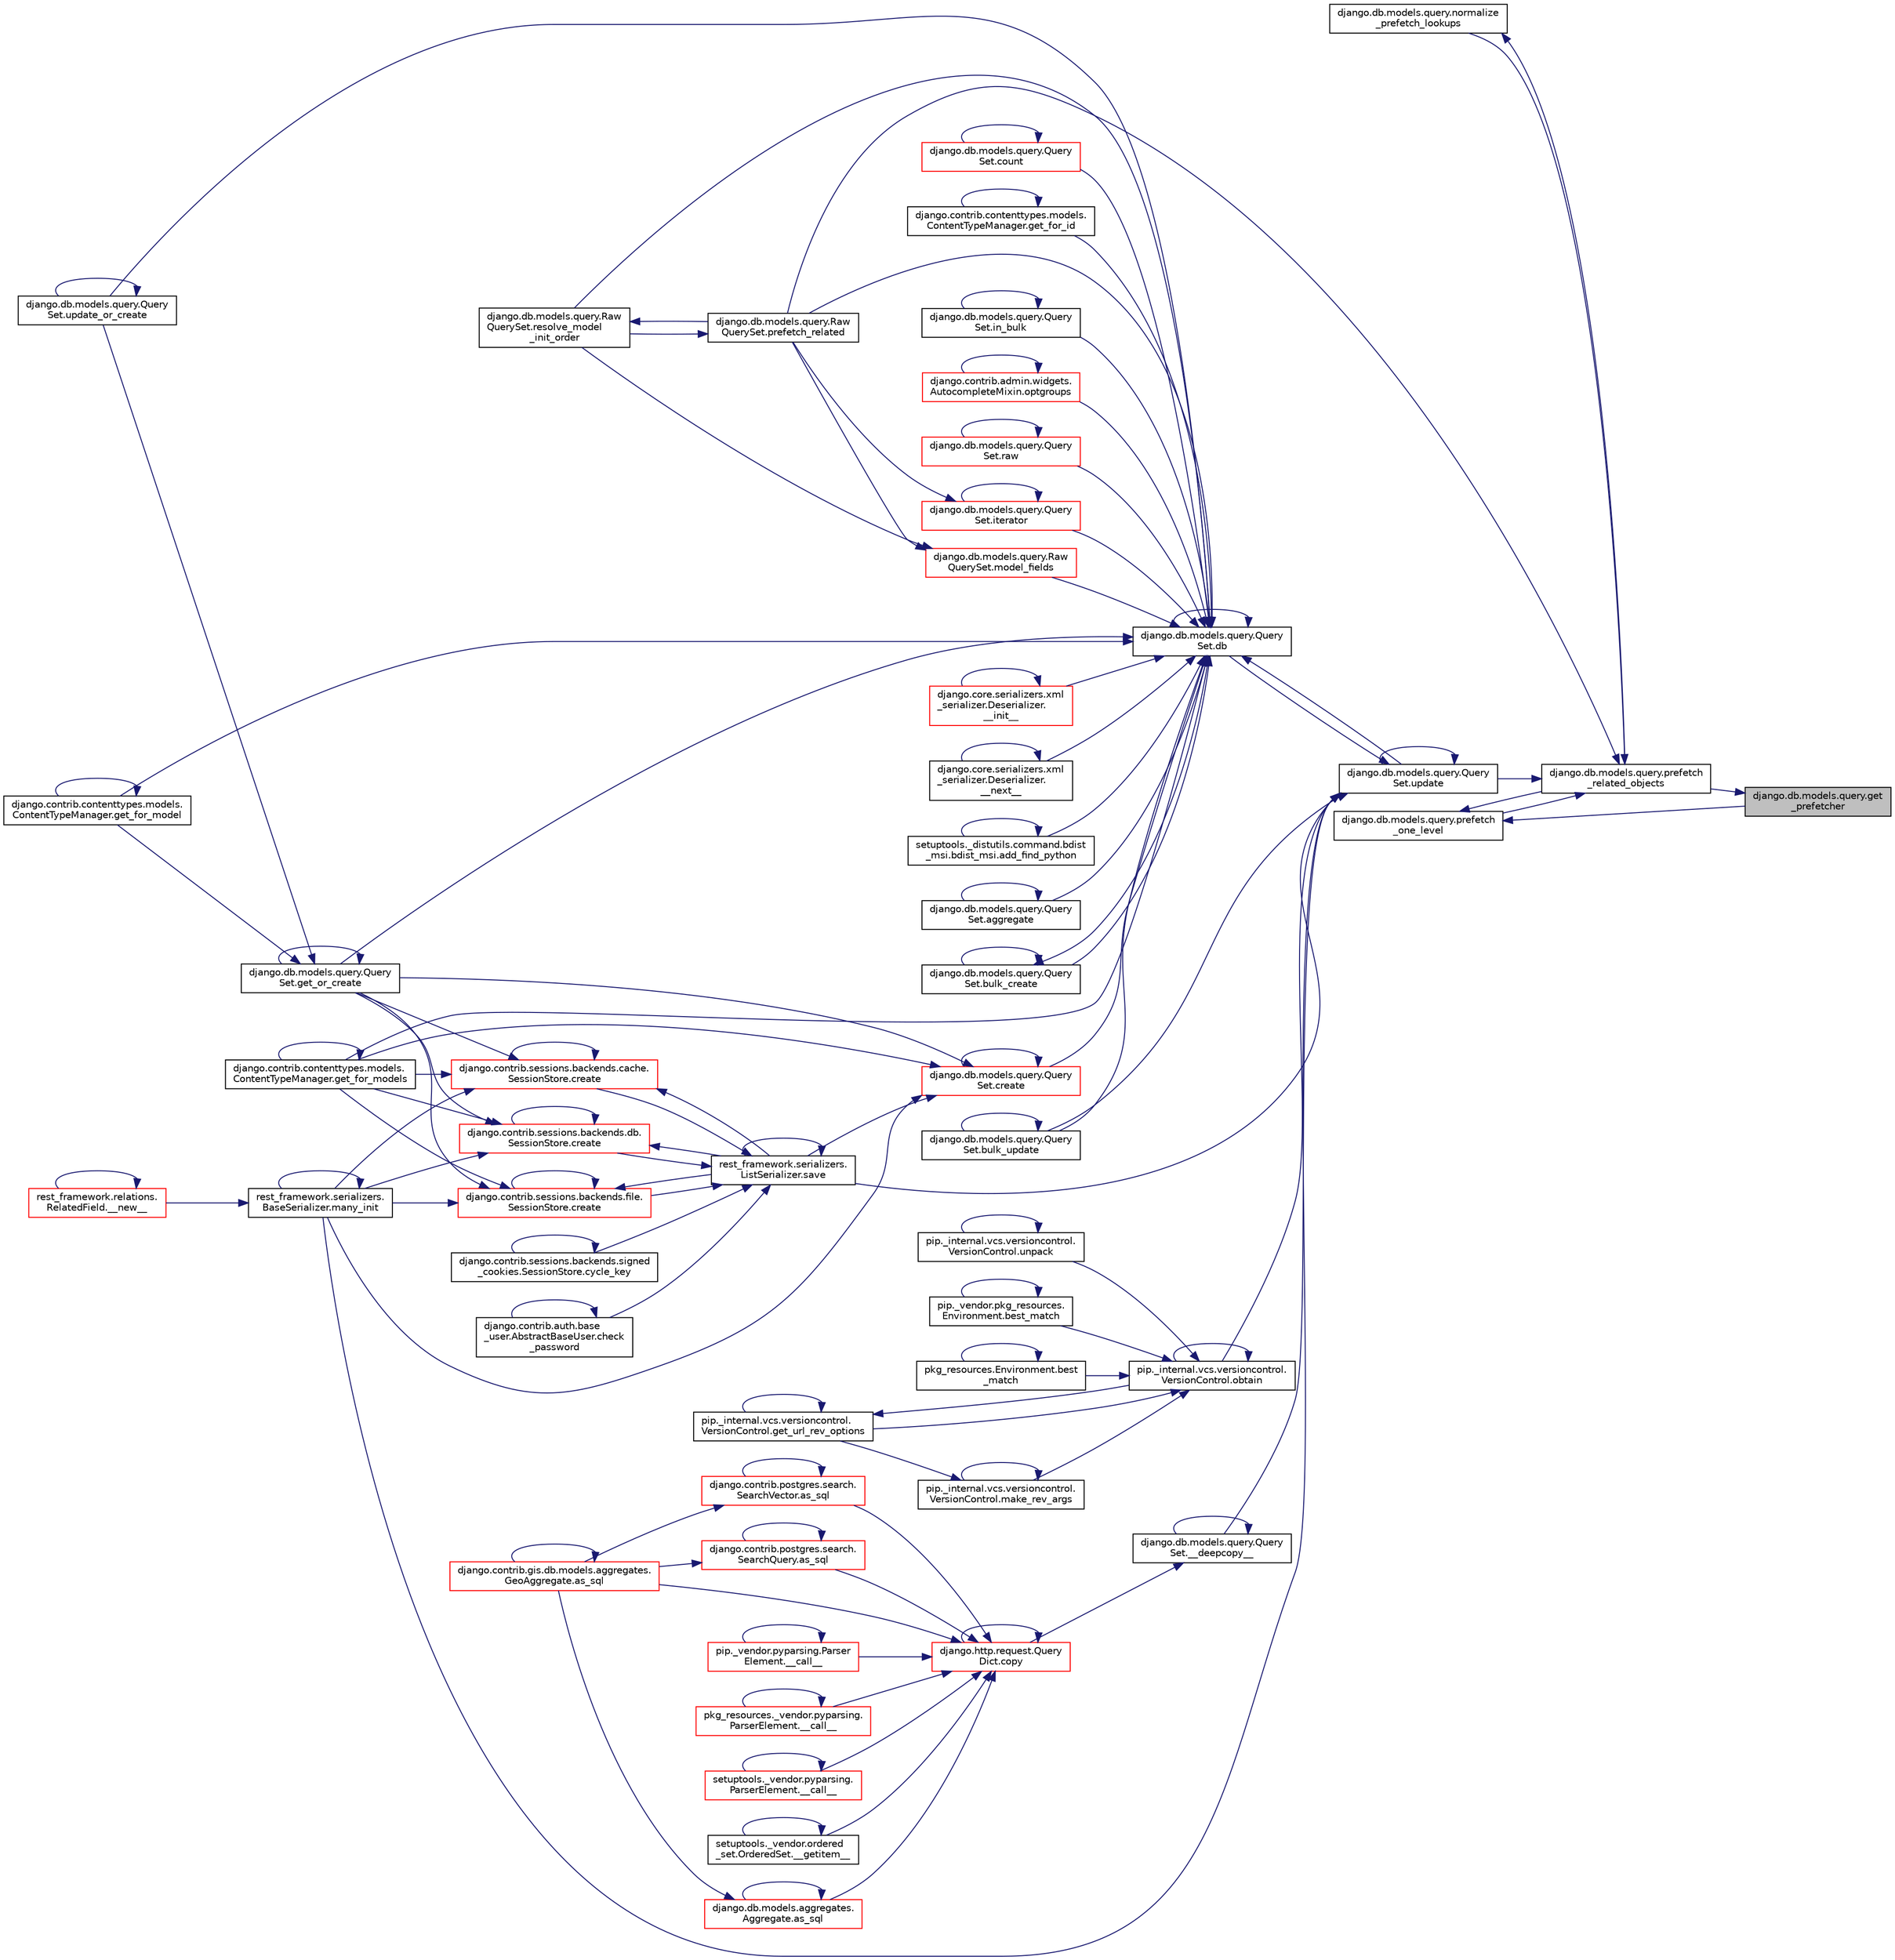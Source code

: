 digraph "django.db.models.query.get_prefetcher"
{
 // LATEX_PDF_SIZE
  edge [fontname="Helvetica",fontsize="10",labelfontname="Helvetica",labelfontsize="10"];
  node [fontname="Helvetica",fontsize="10",shape=record];
  rankdir="RL";
  Node1 [label="django.db.models.query.get\l_prefetcher",height=0.2,width=0.4,color="black", fillcolor="grey75", style="filled", fontcolor="black",tooltip=" "];
  Node1 -> Node2 [dir="back",color="midnightblue",fontsize="10",style="solid",fontname="Helvetica"];
  Node2 [label="django.db.models.query.prefetch\l_related_objects",height=0.2,width=0.4,color="black", fillcolor="white", style="filled",URL="$de/dc6/namespacedjango_1_1db_1_1models_1_1query.html#a2669eb06c4cc9652fd20fbd8522c12cc",tooltip=" "];
  Node2 -> Node3 [dir="back",color="midnightblue",fontsize="10",style="solid",fontname="Helvetica"];
  Node3 [label="django.db.models.query.normalize\l_prefetch_lookups",height=0.2,width=0.4,color="black", fillcolor="white", style="filled",URL="$de/dc6/namespacedjango_1_1db_1_1models_1_1query.html#ae997cc324c7d13d4d5225d245a5591cc",tooltip=" "];
  Node3 -> Node2 [dir="back",color="midnightblue",fontsize="10",style="solid",fontname="Helvetica"];
  Node2 -> Node4 [dir="back",color="midnightblue",fontsize="10",style="solid",fontname="Helvetica"];
  Node4 [label="django.db.models.query.prefetch\l_one_level",height=0.2,width=0.4,color="black", fillcolor="white", style="filled",URL="$de/dc6/namespacedjango_1_1db_1_1models_1_1query.html#a15fe9400adc265d2aeb133ba8f4299c7",tooltip=" "];
  Node4 -> Node1 [dir="back",color="midnightblue",fontsize="10",style="solid",fontname="Helvetica"];
  Node4 -> Node2 [dir="back",color="midnightblue",fontsize="10",style="solid",fontname="Helvetica"];
  Node2 -> Node5 [dir="back",color="midnightblue",fontsize="10",style="solid",fontname="Helvetica"];
  Node5 [label="django.db.models.query.Raw\lQuerySet.prefetch_related",height=0.2,width=0.4,color="black", fillcolor="white", style="filled",URL="$dd/d2c/classdjango_1_1db_1_1models_1_1query_1_1_raw_query_set.html#afd70f2ad478e438f4e17922be63542ce",tooltip=" "];
  Node5 -> Node6 [dir="back",color="midnightblue",fontsize="10",style="solid",fontname="Helvetica"];
  Node6 [label="django.db.models.query.Raw\lQuerySet.resolve_model\l_init_order",height=0.2,width=0.4,color="black", fillcolor="white", style="filled",URL="$dd/d2c/classdjango_1_1db_1_1models_1_1query_1_1_raw_query_set.html#a20b0652b256769f0b4ed8c4c1eae7b52",tooltip=" "];
  Node6 -> Node5 [dir="back",color="midnightblue",fontsize="10",style="solid",fontname="Helvetica"];
  Node2 -> Node7 [dir="back",color="midnightblue",fontsize="10",style="solid",fontname="Helvetica"];
  Node7 [label="django.db.models.query.Query\lSet.update",height=0.2,width=0.4,color="black", fillcolor="white", style="filled",URL="$dd/d94/classdjango_1_1db_1_1models_1_1query_1_1_query_set.html#a9a5da2b86b026694eb80eb4529689843",tooltip=" "];
  Node7 -> Node8 [dir="back",color="midnightblue",fontsize="10",style="solid",fontname="Helvetica"];
  Node8 [label="django.db.models.query.Query\lSet.__deepcopy__",height=0.2,width=0.4,color="black", fillcolor="white", style="filled",URL="$dd/d94/classdjango_1_1db_1_1models_1_1query_1_1_query_set.html#a280d2ca40012f7711a9d604568dc45a5",tooltip="PYTHON MAGIC METHODS #."];
  Node8 -> Node8 [dir="back",color="midnightblue",fontsize="10",style="solid",fontname="Helvetica"];
  Node8 -> Node9 [dir="back",color="midnightblue",fontsize="10",style="solid",fontname="Helvetica"];
  Node9 [label="django.http.request.Query\lDict.copy",height=0.2,width=0.4,color="red", fillcolor="white", style="filled",URL="$d3/dd6/classdjango_1_1http_1_1request_1_1_query_dict.html#ae0e3cea351ea34f0e9139f73870da81e",tooltip=" "];
  Node9 -> Node10 [dir="back",color="midnightblue",fontsize="10",style="solid",fontname="Helvetica"];
  Node10 [label="pip._vendor.pyparsing.Parser\lElement.__call__",height=0.2,width=0.4,color="red", fillcolor="white", style="filled",URL="$df/d7f/classpip_1_1__vendor_1_1pyparsing_1_1_parser_element.html#ae345dfb10ea6a1e9c77120e86129ab16",tooltip=" "];
  Node10 -> Node10 [dir="back",color="midnightblue",fontsize="10",style="solid",fontname="Helvetica"];
  Node9 -> Node13 [dir="back",color="midnightblue",fontsize="10",style="solid",fontname="Helvetica"];
  Node13 [label="pkg_resources._vendor.pyparsing.\lParserElement.__call__",height=0.2,width=0.4,color="red", fillcolor="white", style="filled",URL="$de/df0/classpkg__resources_1_1__vendor_1_1pyparsing_1_1_parser_element.html#a43d9a7e720d29a80c49f63998712c9a5",tooltip=" "];
  Node13 -> Node13 [dir="back",color="midnightblue",fontsize="10",style="solid",fontname="Helvetica"];
  Node9 -> Node14 [dir="back",color="midnightblue",fontsize="10",style="solid",fontname="Helvetica"];
  Node14 [label="setuptools._vendor.pyparsing.\lParserElement.__call__",height=0.2,width=0.4,color="red", fillcolor="white", style="filled",URL="$d9/d25/classsetuptools_1_1__vendor_1_1pyparsing_1_1_parser_element.html#a7f154aa4d9339f88d2306325bf99b953",tooltip=" "];
  Node14 -> Node14 [dir="back",color="midnightblue",fontsize="10",style="solid",fontname="Helvetica"];
  Node9 -> Node15 [dir="back",color="midnightblue",fontsize="10",style="solid",fontname="Helvetica"];
  Node15 [label="setuptools._vendor.ordered\l_set.OrderedSet.__getitem__",height=0.2,width=0.4,color="black", fillcolor="white", style="filled",URL="$d0/d40/classsetuptools_1_1__vendor_1_1ordered__set_1_1_ordered_set.html#afa5d263824cc35374a0cf762672f68ae",tooltip=" "];
  Node15 -> Node15 [dir="back",color="midnightblue",fontsize="10",style="solid",fontname="Helvetica"];
  Node9 -> Node16 [dir="back",color="midnightblue",fontsize="10",style="solid",fontname="Helvetica"];
  Node16 [label="django.db.models.aggregates.\lAggregate.as_sql",height=0.2,width=0.4,color="red", fillcolor="white", style="filled",URL="$d7/d0c/classdjango_1_1db_1_1models_1_1aggregates_1_1_aggregate.html#a86af10d7994d4f7a535cb7476201db71",tooltip=" "];
  Node16 -> Node16 [dir="back",color="midnightblue",fontsize="10",style="solid",fontname="Helvetica"];
  Node16 -> Node19 [dir="back",color="midnightblue",fontsize="10",style="solid",fontname="Helvetica"];
  Node19 [label="django.contrib.gis.db.models.aggregates.\lGeoAggregate.as_sql",height=0.2,width=0.4,color="red", fillcolor="white", style="filled",URL="$df/dbe/classdjango_1_1contrib_1_1gis_1_1db_1_1models_1_1aggregates_1_1_geo_aggregate.html#a129bfb83cb8d965d40be63e974594fa7",tooltip=" "];
  Node19 -> Node19 [dir="back",color="midnightblue",fontsize="10",style="solid",fontname="Helvetica"];
  Node9 -> Node19 [dir="back",color="midnightblue",fontsize="10",style="solid",fontname="Helvetica"];
  Node9 -> Node30 [dir="back",color="midnightblue",fontsize="10",style="solid",fontname="Helvetica"];
  Node30 [label="django.contrib.postgres.search.\lSearchVector.as_sql",height=0.2,width=0.4,color="red", fillcolor="white", style="filled",URL="$d3/d9b/classdjango_1_1contrib_1_1postgres_1_1search_1_1_search_vector.html#a20b770d5d88a5d8d2c6b3f60feb66e07",tooltip=" "];
  Node30 -> Node19 [dir="back",color="midnightblue",fontsize="10",style="solid",fontname="Helvetica"];
  Node30 -> Node30 [dir="back",color="midnightblue",fontsize="10",style="solid",fontname="Helvetica"];
  Node9 -> Node31 [dir="back",color="midnightblue",fontsize="10",style="solid",fontname="Helvetica"];
  Node31 [label="django.contrib.postgres.search.\lSearchQuery.as_sql",height=0.2,width=0.4,color="red", fillcolor="white", style="filled",URL="$d4/d5f/classdjango_1_1contrib_1_1postgres_1_1search_1_1_search_query.html#a08057a93d8da31c23329543b1d429539",tooltip=" "];
  Node31 -> Node19 [dir="back",color="midnightblue",fontsize="10",style="solid",fontname="Helvetica"];
  Node31 -> Node31 [dir="back",color="midnightblue",fontsize="10",style="solid",fontname="Helvetica"];
  Node9 -> Node9 [dir="back",color="midnightblue",fontsize="10",style="solid",fontname="Helvetica"];
  Node7 -> Node684 [dir="back",color="midnightblue",fontsize="10",style="solid",fontname="Helvetica"];
  Node684 [label="django.db.models.query.Query\lSet.bulk_update",height=0.2,width=0.4,color="black", fillcolor="white", style="filled",URL="$dd/d94/classdjango_1_1db_1_1models_1_1query_1_1_query_set.html#ae43f62d81b82e9fb7c16e667e861030a",tooltip=" "];
  Node684 -> Node684 [dir="back",color="midnightblue",fontsize="10",style="solid",fontname="Helvetica"];
  Node7 -> Node685 [dir="back",color="midnightblue",fontsize="10",style="solid",fontname="Helvetica"];
  Node685 [label="django.db.models.query.Query\lSet.db",height=0.2,width=0.4,color="black", fillcolor="white", style="filled",URL="$dd/d94/classdjango_1_1db_1_1models_1_1query_1_1_query_set.html#a5b0de9da0ddb65ea32df950fdbbdf2c5",tooltip=" "];
  Node685 -> Node131 [dir="back",color="midnightblue",fontsize="10",style="solid",fontname="Helvetica"];
  Node131 [label="django.core.serializers.xml\l_serializer.Deserializer.\l__init__",height=0.2,width=0.4,color="red", fillcolor="white", style="filled",URL="$d1/de2/classdjango_1_1core_1_1serializers_1_1xml__serializer_1_1_deserializer.html#a551c4ce391d5af6f04088b5671cc995d",tooltip=" "];
  Node131 -> Node131 [dir="back",color="midnightblue",fontsize="10",style="solid",fontname="Helvetica"];
  Node685 -> Node686 [dir="back",color="midnightblue",fontsize="10",style="solid",fontname="Helvetica"];
  Node686 [label="django.core.serializers.xml\l_serializer.Deserializer.\l__next__",height=0.2,width=0.4,color="black", fillcolor="white", style="filled",URL="$d1/de2/classdjango_1_1core_1_1serializers_1_1xml__serializer_1_1_deserializer.html#a934a6744ff0c6b23605047fbcc4e9d62",tooltip=" "];
  Node686 -> Node686 [dir="back",color="midnightblue",fontsize="10",style="solid",fontname="Helvetica"];
  Node685 -> Node651 [dir="back",color="midnightblue",fontsize="10",style="solid",fontname="Helvetica"];
  Node651 [label="setuptools._distutils.command.bdist\l_msi.bdist_msi.add_find_python",height=0.2,width=0.4,color="black", fillcolor="white", style="filled",URL="$d4/d63/classsetuptools_1_1__distutils_1_1command_1_1bdist__msi_1_1bdist__msi.html#a9733f7e66f8a048a067e429a87e6c47e",tooltip=" "];
  Node651 -> Node651 [dir="back",color="midnightblue",fontsize="10",style="solid",fontname="Helvetica"];
  Node685 -> Node687 [dir="back",color="midnightblue",fontsize="10",style="solid",fontname="Helvetica"];
  Node687 [label="django.db.models.query.Query\lSet.aggregate",height=0.2,width=0.4,color="black", fillcolor="white", style="filled",URL="$dd/d94/classdjango_1_1db_1_1models_1_1query_1_1_query_set.html#a9fb4ba087f1fd130ca665d6bc7976586",tooltip=" "];
  Node687 -> Node687 [dir="back",color="midnightblue",fontsize="10",style="solid",fontname="Helvetica"];
  Node685 -> Node688 [dir="back",color="midnightblue",fontsize="10",style="solid",fontname="Helvetica"];
  Node688 [label="django.db.models.query.Query\lSet.bulk_create",height=0.2,width=0.4,color="black", fillcolor="white", style="filled",URL="$dd/d94/classdjango_1_1db_1_1models_1_1query_1_1_query_set.html#a631e6dda66c73a8fe3ec4c6301f77c1e",tooltip=" "];
  Node688 -> Node688 [dir="back",color="midnightblue",fontsize="10",style="solid",fontname="Helvetica"];
  Node688 -> Node685 [dir="back",color="midnightblue",fontsize="10",style="solid",fontname="Helvetica"];
  Node685 -> Node684 [dir="back",color="midnightblue",fontsize="10",style="solid",fontname="Helvetica"];
  Node685 -> Node689 [dir="back",color="midnightblue",fontsize="10",style="solid",fontname="Helvetica"];
  Node689 [label="django.db.models.query.Query\lSet.count",height=0.2,width=0.4,color="red", fillcolor="white", style="filled",URL="$dd/d94/classdjango_1_1db_1_1models_1_1query_1_1_query_set.html#a0b63a4d12942d74798eb6af31c2b3b70",tooltip=" "];
  Node689 -> Node689 [dir="back",color="midnightblue",fontsize="10",style="solid",fontname="Helvetica"];
  Node685 -> Node698 [dir="back",color="midnightblue",fontsize="10",style="solid",fontname="Helvetica"];
  Node698 [label="django.db.models.query.Query\lSet.create",height=0.2,width=0.4,color="red", fillcolor="white", style="filled",URL="$dd/d94/classdjango_1_1db_1_1models_1_1query_1_1_query_set.html#a7682e1abd818f73c95c849a131eef8de",tooltip=" "];
  Node698 -> Node698 [dir="back",color="midnightblue",fontsize="10",style="solid",fontname="Helvetica"];
  Node698 -> Node255 [dir="back",color="midnightblue",fontsize="10",style="solid",fontname="Helvetica"];
  Node255 [label="django.contrib.contenttypes.models.\lContentTypeManager.get_for_models",height=0.2,width=0.4,color="black", fillcolor="white", style="filled",URL="$d0/dbc/classdjango_1_1contrib_1_1contenttypes_1_1models_1_1_content_type_manager.html#a63756e81a9a706e22426e7b0fef0ca8b",tooltip=" "];
  Node255 -> Node255 [dir="back",color="midnightblue",fontsize="10",style="solid",fontname="Helvetica"];
  Node698 -> Node256 [dir="back",color="midnightblue",fontsize="10",style="solid",fontname="Helvetica"];
  Node256 [label="django.db.models.query.Query\lSet.get_or_create",height=0.2,width=0.4,color="black", fillcolor="white", style="filled",URL="$dd/d94/classdjango_1_1db_1_1models_1_1query_1_1_query_set.html#a23c2bb1d92b9ee67ce72ac2bb34cfef2",tooltip=" "];
  Node256 -> Node257 [dir="back",color="midnightblue",fontsize="10",style="solid",fontname="Helvetica"];
  Node257 [label="django.contrib.contenttypes.models.\lContentTypeManager.get_for_model",height=0.2,width=0.4,color="black", fillcolor="white", style="filled",URL="$d0/dbc/classdjango_1_1contrib_1_1contenttypes_1_1models_1_1_content_type_manager.html#a31597c87e55555c8ea39c68d3507ab88",tooltip=" "];
  Node257 -> Node257 [dir="back",color="midnightblue",fontsize="10",style="solid",fontname="Helvetica"];
  Node256 -> Node256 [dir="back",color="midnightblue",fontsize="10",style="solid",fontname="Helvetica"];
  Node256 -> Node258 [dir="back",color="midnightblue",fontsize="10",style="solid",fontname="Helvetica"];
  Node258 [label="django.db.models.query.Query\lSet.update_or_create",height=0.2,width=0.4,color="black", fillcolor="white", style="filled",URL="$dd/d94/classdjango_1_1db_1_1models_1_1query_1_1_query_set.html#a5013eeb782f22ce561db8a8b0727e118",tooltip=" "];
  Node258 -> Node258 [dir="back",color="midnightblue",fontsize="10",style="solid",fontname="Helvetica"];
  Node698 -> Node184 [dir="back",color="midnightblue",fontsize="10",style="solid",fontname="Helvetica"];
  Node184 [label="rest_framework.serializers.\lBaseSerializer.many_init",height=0.2,width=0.4,color="black", fillcolor="white", style="filled",URL="$d9/de7/classrest__framework_1_1serializers_1_1_base_serializer.html#aa66062b6866b3306c40d310e19b25971",tooltip=" "];
  Node184 -> Node185 [dir="back",color="midnightblue",fontsize="10",style="solid",fontname="Helvetica"];
  Node185 [label="rest_framework.relations.\lRelatedField.__new__",height=0.2,width=0.4,color="red", fillcolor="white", style="filled",URL="$d4/d5c/classrest__framework_1_1relations_1_1_related_field.html#a9c0045d2dbd9499413a1f48f03f74d1a",tooltip=" "];
  Node185 -> Node185 [dir="back",color="midnightblue",fontsize="10",style="solid",fontname="Helvetica"];
  Node184 -> Node184 [dir="back",color="midnightblue",fontsize="10",style="solid",fontname="Helvetica"];
  Node698 -> Node264 [dir="back",color="midnightblue",fontsize="10",style="solid",fontname="Helvetica"];
  Node264 [label="rest_framework.serializers.\lListSerializer.save",height=0.2,width=0.4,color="black", fillcolor="white", style="filled",URL="$d9/dee/classrest__framework_1_1serializers_1_1_list_serializer.html#aae894406720700029ad7bfd9accd04dc",tooltip=" "];
  Node264 -> Node252 [dir="back",color="midnightblue",fontsize="10",style="solid",fontname="Helvetica"];
  Node252 [label="django.contrib.auth.base\l_user.AbstractBaseUser.check\l_password",height=0.2,width=0.4,color="black", fillcolor="white", style="filled",URL="$d6/d40/classdjango_1_1contrib_1_1auth_1_1base__user_1_1_abstract_base_user.html#a22877e4004aca4daed40520695ef91ad",tooltip=" "];
  Node252 -> Node252 [dir="back",color="midnightblue",fontsize="10",style="solid",fontname="Helvetica"];
  Node264 -> Node253 [dir="back",color="midnightblue",fontsize="10",style="solid",fontname="Helvetica"];
  Node253 [label="django.contrib.sessions.backends.cache.\lSessionStore.create",height=0.2,width=0.4,color="red", fillcolor="white", style="filled",URL="$df/d0f/classdjango_1_1contrib_1_1sessions_1_1backends_1_1cache_1_1_session_store.html#a446cd1693bf22269d431e4cfc9424763",tooltip=" "];
  Node253 -> Node253 [dir="back",color="midnightblue",fontsize="10",style="solid",fontname="Helvetica"];
  Node253 -> Node255 [dir="back",color="midnightblue",fontsize="10",style="solid",fontname="Helvetica"];
  Node253 -> Node256 [dir="back",color="midnightblue",fontsize="10",style="solid",fontname="Helvetica"];
  Node253 -> Node184 [dir="back",color="midnightblue",fontsize="10",style="solid",fontname="Helvetica"];
  Node253 -> Node264 [dir="back",color="midnightblue",fontsize="10",style="solid",fontname="Helvetica"];
  Node264 -> Node263 [dir="back",color="midnightblue",fontsize="10",style="solid",fontname="Helvetica"];
  Node263 [label="django.contrib.sessions.backends.db.\lSessionStore.create",height=0.2,width=0.4,color="red", fillcolor="white", style="filled",URL="$d2/d1a/classdjango_1_1contrib_1_1sessions_1_1backends_1_1db_1_1_session_store.html#abe55542a0377d5cadcaa995ab5983000",tooltip=" "];
  Node263 -> Node263 [dir="back",color="midnightblue",fontsize="10",style="solid",fontname="Helvetica"];
  Node263 -> Node255 [dir="back",color="midnightblue",fontsize="10",style="solid",fontname="Helvetica"];
  Node263 -> Node256 [dir="back",color="midnightblue",fontsize="10",style="solid",fontname="Helvetica"];
  Node263 -> Node184 [dir="back",color="midnightblue",fontsize="10",style="solid",fontname="Helvetica"];
  Node263 -> Node264 [dir="back",color="midnightblue",fontsize="10",style="solid",fontname="Helvetica"];
  Node264 -> Node265 [dir="back",color="midnightblue",fontsize="10",style="solid",fontname="Helvetica"];
  Node265 [label="django.contrib.sessions.backends.file.\lSessionStore.create",height=0.2,width=0.4,color="red", fillcolor="white", style="filled",URL="$dc/dba/classdjango_1_1contrib_1_1sessions_1_1backends_1_1file_1_1_session_store.html#a24fc651d4a7fdff19e780868a31f0600",tooltip=" "];
  Node265 -> Node265 [dir="back",color="midnightblue",fontsize="10",style="solid",fontname="Helvetica"];
  Node265 -> Node255 [dir="back",color="midnightblue",fontsize="10",style="solid",fontname="Helvetica"];
  Node265 -> Node256 [dir="back",color="midnightblue",fontsize="10",style="solid",fontname="Helvetica"];
  Node265 -> Node184 [dir="back",color="midnightblue",fontsize="10",style="solid",fontname="Helvetica"];
  Node265 -> Node264 [dir="back",color="midnightblue",fontsize="10",style="solid",fontname="Helvetica"];
  Node264 -> Node267 [dir="back",color="midnightblue",fontsize="10",style="solid",fontname="Helvetica"];
  Node267 [label="django.contrib.sessions.backends.signed\l_cookies.SessionStore.cycle_key",height=0.2,width=0.4,color="black", fillcolor="white", style="filled",URL="$d4/da0/classdjango_1_1contrib_1_1sessions_1_1backends_1_1signed__cookies_1_1_session_store.html#af2644b7249beaf95b74d8a2dea6fb38f",tooltip=" "];
  Node267 -> Node267 [dir="back",color="midnightblue",fontsize="10",style="solid",fontname="Helvetica"];
  Node264 -> Node264 [dir="back",color="midnightblue",fontsize="10",style="solid",fontname="Helvetica"];
  Node685 -> Node685 [dir="back",color="midnightblue",fontsize="10",style="solid",fontname="Helvetica"];
  Node685 -> Node285 [dir="back",color="midnightblue",fontsize="10",style="solid",fontname="Helvetica"];
  Node285 [label="django.contrib.contenttypes.models.\lContentTypeManager.get_for_id",height=0.2,width=0.4,color="black", fillcolor="white", style="filled",URL="$d0/dbc/classdjango_1_1contrib_1_1contenttypes_1_1models_1_1_content_type_manager.html#a77e45a678787e583675e13f9a4d05b31",tooltip=" "];
  Node285 -> Node285 [dir="back",color="midnightblue",fontsize="10",style="solid",fontname="Helvetica"];
  Node685 -> Node257 [dir="back",color="midnightblue",fontsize="10",style="solid",fontname="Helvetica"];
  Node685 -> Node255 [dir="back",color="midnightblue",fontsize="10",style="solid",fontname="Helvetica"];
  Node685 -> Node256 [dir="back",color="midnightblue",fontsize="10",style="solid",fontname="Helvetica"];
  Node685 -> Node699 [dir="back",color="midnightblue",fontsize="10",style="solid",fontname="Helvetica"];
  Node699 [label="django.db.models.query.Query\lSet.in_bulk",height=0.2,width=0.4,color="black", fillcolor="white", style="filled",URL="$dd/d94/classdjango_1_1db_1_1models_1_1query_1_1_query_set.html#a0df132867604e1f7357ece086992a2bb",tooltip=" "];
  Node699 -> Node699 [dir="back",color="midnightblue",fontsize="10",style="solid",fontname="Helvetica"];
  Node685 -> Node700 [dir="back",color="midnightblue",fontsize="10",style="solid",fontname="Helvetica"];
  Node700 [label="django.db.models.query.Query\lSet.iterator",height=0.2,width=0.4,color="red", fillcolor="white", style="filled",URL="$dd/d94/classdjango_1_1db_1_1models_1_1query_1_1_query_set.html#a933dd007dadbc356790162bd2287e690",tooltip=" "];
  Node700 -> Node700 [dir="back",color="midnightblue",fontsize="10",style="solid",fontname="Helvetica"];
  Node700 -> Node5 [dir="back",color="midnightblue",fontsize="10",style="solid",fontname="Helvetica"];
  Node685 -> Node703 [dir="back",color="midnightblue",fontsize="10",style="solid",fontname="Helvetica"];
  Node703 [label="django.db.models.query.Raw\lQuerySet.model_fields",height=0.2,width=0.4,color="red", fillcolor="white", style="filled",URL="$dd/d2c/classdjango_1_1db_1_1models_1_1query_1_1_raw_query_set.html#ad16483dd2142258da490a82c56f40895",tooltip=" "];
  Node703 -> Node5 [dir="back",color="midnightblue",fontsize="10",style="solid",fontname="Helvetica"];
  Node703 -> Node6 [dir="back",color="midnightblue",fontsize="10",style="solid",fontname="Helvetica"];
  Node685 -> Node543 [dir="back",color="midnightblue",fontsize="10",style="solid",fontname="Helvetica"];
  Node543 [label="django.contrib.admin.widgets.\lAutocompleteMixin.optgroups",height=0.2,width=0.4,color="red", fillcolor="white", style="filled",URL="$de/d3c/classdjango_1_1contrib_1_1admin_1_1widgets_1_1_autocomplete_mixin.html#a8fecb93266bf420ef2ec7c5f6a553573",tooltip=" "];
  Node543 -> Node543 [dir="back",color="midnightblue",fontsize="10",style="solid",fontname="Helvetica"];
  Node685 -> Node5 [dir="back",color="midnightblue",fontsize="10",style="solid",fontname="Helvetica"];
  Node685 -> Node712 [dir="back",color="midnightblue",fontsize="10",style="solid",fontname="Helvetica"];
  Node712 [label="django.db.models.query.Query\lSet.raw",height=0.2,width=0.4,color="red", fillcolor="white", style="filled",URL="$dd/d94/classdjango_1_1db_1_1models_1_1query_1_1_query_set.html#a657842c7a0c490cdf2776f17d194b142",tooltip="PUBLIC METHODS THAT RETURN A QUERYSET SUBCLASS #."];
  Node712 -> Node712 [dir="back",color="midnightblue",fontsize="10",style="solid",fontname="Helvetica"];
  Node685 -> Node6 [dir="back",color="midnightblue",fontsize="10",style="solid",fontname="Helvetica"];
  Node685 -> Node7 [dir="back",color="midnightblue",fontsize="10",style="solid",fontname="Helvetica"];
  Node685 -> Node258 [dir="back",color="midnightblue",fontsize="10",style="solid",fontname="Helvetica"];
  Node7 -> Node184 [dir="back",color="midnightblue",fontsize="10",style="solid",fontname="Helvetica"];
  Node7 -> Node501 [dir="back",color="midnightblue",fontsize="10",style="solid",fontname="Helvetica"];
  Node501 [label="pip._internal.vcs.versioncontrol.\lVersionControl.obtain",height=0.2,width=0.4,color="black", fillcolor="white", style="filled",URL="$d0/db7/classpip_1_1__internal_1_1vcs_1_1versioncontrol_1_1_version_control.html#a6cd1dc22e3948b839e553cefb9e56c18",tooltip=" "];
  Node501 -> Node502 [dir="back",color="midnightblue",fontsize="10",style="solid",fontname="Helvetica"];
  Node502 [label="pip._vendor.pkg_resources.\lEnvironment.best_match",height=0.2,width=0.4,color="black", fillcolor="white", style="filled",URL="$de/d79/classpip_1_1__vendor_1_1pkg__resources_1_1_environment.html#ae73299e5eb450a7149014b90332bbc9c",tooltip=" "];
  Node502 -> Node502 [dir="back",color="midnightblue",fontsize="10",style="solid",fontname="Helvetica"];
  Node501 -> Node503 [dir="back",color="midnightblue",fontsize="10",style="solid",fontname="Helvetica"];
  Node503 [label="pkg_resources.Environment.best\l_match",height=0.2,width=0.4,color="black", fillcolor="white", style="filled",URL="$dd/d81/classpkg__resources_1_1_environment.html#a7738575eddd2a89e35eff52f3462f20b",tooltip=" "];
  Node503 -> Node503 [dir="back",color="midnightblue",fontsize="10",style="solid",fontname="Helvetica"];
  Node501 -> Node504 [dir="back",color="midnightblue",fontsize="10",style="solid",fontname="Helvetica"];
  Node504 [label="pip._internal.vcs.versioncontrol.\lVersionControl.get_url_rev_options",height=0.2,width=0.4,color="black", fillcolor="white", style="filled",URL="$d0/db7/classpip_1_1__internal_1_1vcs_1_1versioncontrol_1_1_version_control.html#add1eb71a89bb58fae48a50f88ebec4e1",tooltip=" "];
  Node504 -> Node504 [dir="back",color="midnightblue",fontsize="10",style="solid",fontname="Helvetica"];
  Node504 -> Node501 [dir="back",color="midnightblue",fontsize="10",style="solid",fontname="Helvetica"];
  Node501 -> Node505 [dir="back",color="midnightblue",fontsize="10",style="solid",fontname="Helvetica"];
  Node505 [label="pip._internal.vcs.versioncontrol.\lVersionControl.make_rev_args",height=0.2,width=0.4,color="black", fillcolor="white", style="filled",URL="$d0/db7/classpip_1_1__internal_1_1vcs_1_1versioncontrol_1_1_version_control.html#aaa527596c67661e61f407396615688d5",tooltip=" "];
  Node505 -> Node504 [dir="back",color="midnightblue",fontsize="10",style="solid",fontname="Helvetica"];
  Node505 -> Node505 [dir="back",color="midnightblue",fontsize="10",style="solid",fontname="Helvetica"];
  Node501 -> Node501 [dir="back",color="midnightblue",fontsize="10",style="solid",fontname="Helvetica"];
  Node501 -> Node506 [dir="back",color="midnightblue",fontsize="10",style="solid",fontname="Helvetica"];
  Node506 [label="pip._internal.vcs.versioncontrol.\lVersionControl.unpack",height=0.2,width=0.4,color="black", fillcolor="white", style="filled",URL="$d0/db7/classpip_1_1__internal_1_1vcs_1_1versioncontrol_1_1_version_control.html#aa999e293571b16d8a23255f9a7365f68",tooltip=" "];
  Node506 -> Node506 [dir="back",color="midnightblue",fontsize="10",style="solid",fontname="Helvetica"];
  Node7 -> Node264 [dir="back",color="midnightblue",fontsize="10",style="solid",fontname="Helvetica"];
  Node7 -> Node7 [dir="back",color="midnightblue",fontsize="10",style="solid",fontname="Helvetica"];
}
